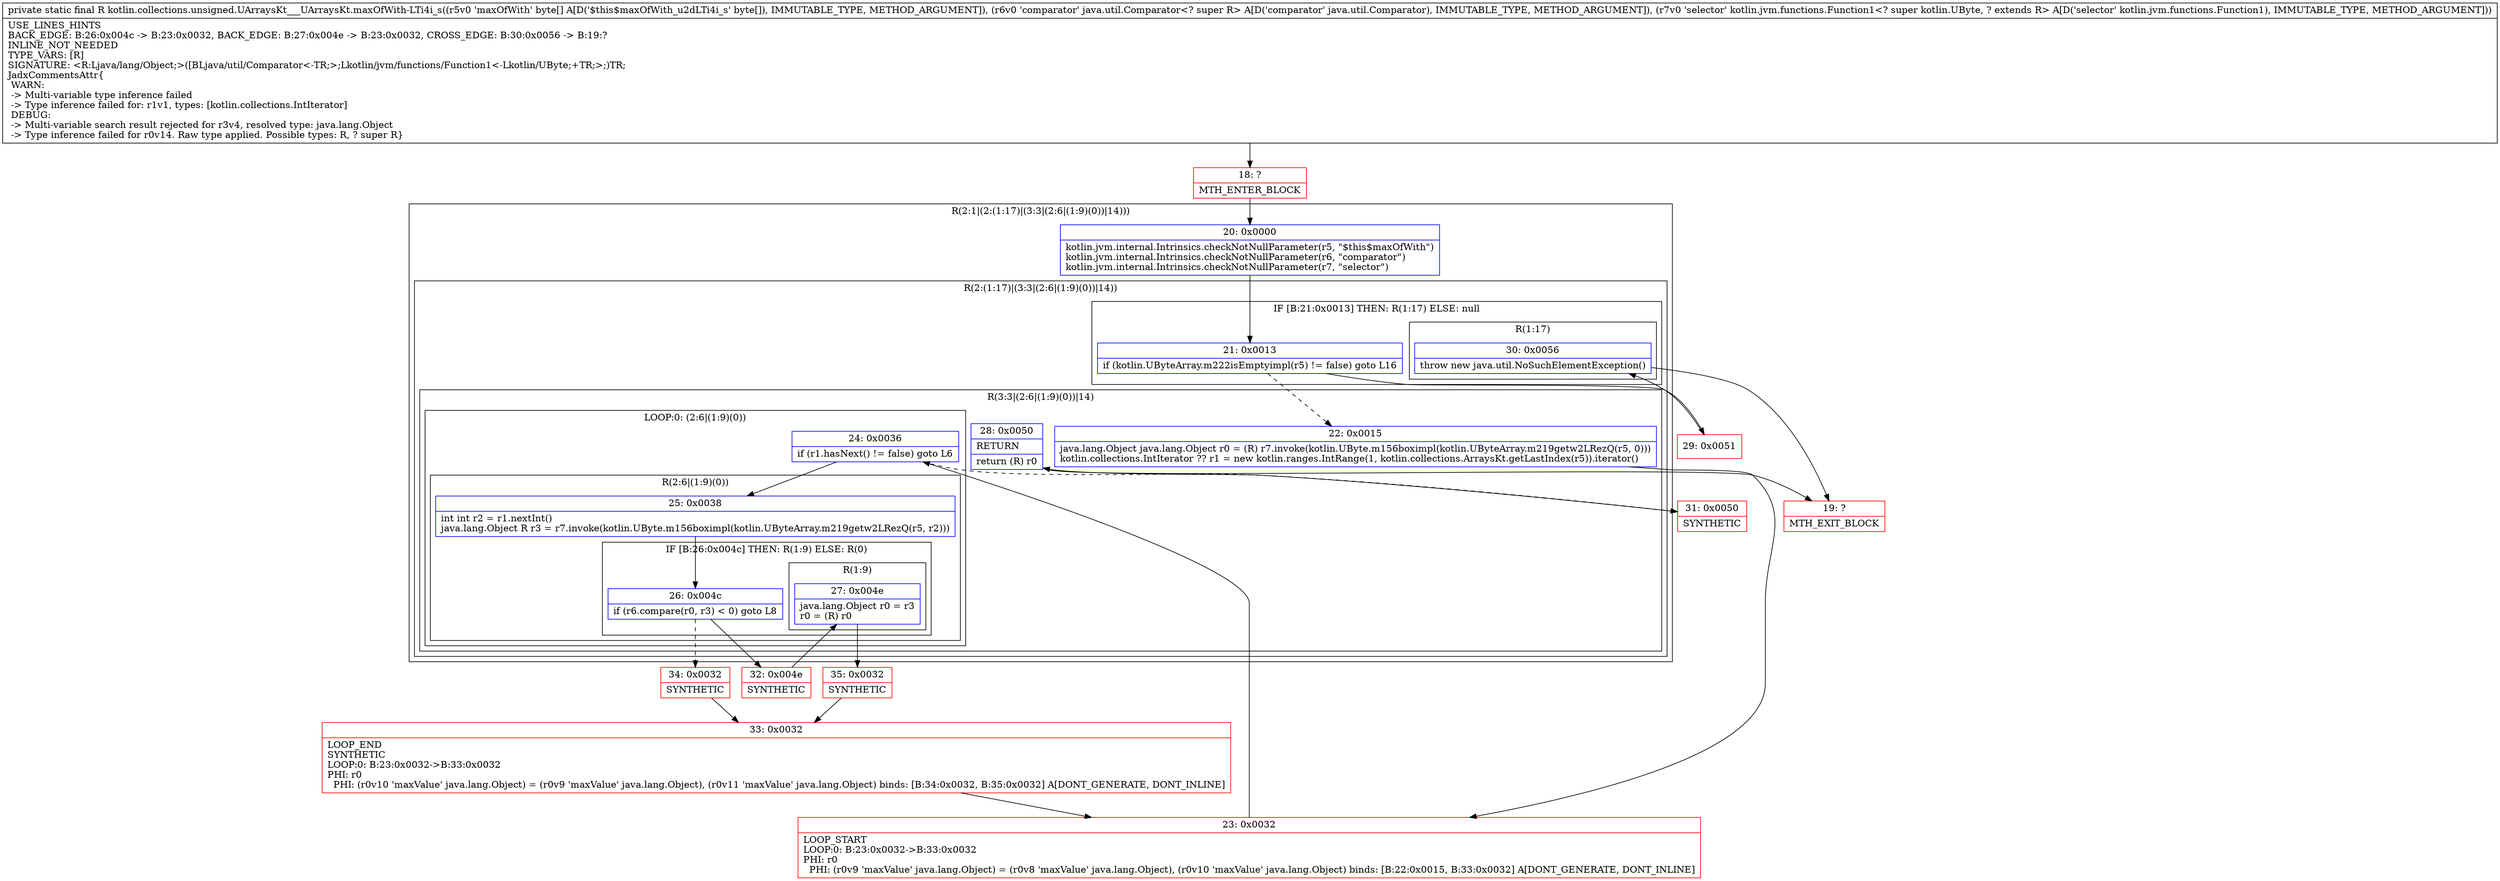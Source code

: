 digraph "CFG forkotlin.collections.unsigned.UArraysKt___UArraysKt.maxOfWith\-LTi4i_s([BLjava\/util\/Comparator;Lkotlin\/jvm\/functions\/Function1;)Ljava\/lang\/Object;" {
subgraph cluster_Region_1088809853 {
label = "R(2:1|(2:(1:17)|(3:3|(2:6|(1:9)(0))|14)))";
node [shape=record,color=blue];
Node_20 [shape=record,label="{20\:\ 0x0000|kotlin.jvm.internal.Intrinsics.checkNotNullParameter(r5, \"$this$maxOfWith\")\lkotlin.jvm.internal.Intrinsics.checkNotNullParameter(r6, \"comparator\")\lkotlin.jvm.internal.Intrinsics.checkNotNullParameter(r7, \"selector\")\l}"];
subgraph cluster_Region_736313719 {
label = "R(2:(1:17)|(3:3|(2:6|(1:9)(0))|14))";
node [shape=record,color=blue];
subgraph cluster_IfRegion_1806521034 {
label = "IF [B:21:0x0013] THEN: R(1:17) ELSE: null";
node [shape=record,color=blue];
Node_21 [shape=record,label="{21\:\ 0x0013|if (kotlin.UByteArray.m222isEmptyimpl(r5) != false) goto L16\l}"];
subgraph cluster_Region_2094375618 {
label = "R(1:17)";
node [shape=record,color=blue];
Node_30 [shape=record,label="{30\:\ 0x0056|throw new java.util.NoSuchElementException()\l}"];
}
}
subgraph cluster_Region_1270487008 {
label = "R(3:3|(2:6|(1:9)(0))|14)";
node [shape=record,color=blue];
Node_22 [shape=record,label="{22\:\ 0x0015|java.lang.Object java.lang.Object r0 = (R) r7.invoke(kotlin.UByte.m156boximpl(kotlin.UByteArray.m219getw2LRezQ(r5, 0)))\lkotlin.collections.IntIterator ?? r1 = new kotlin.ranges.IntRange(1, kotlin.collections.ArraysKt.getLastIndex(r5)).iterator()\l}"];
subgraph cluster_LoopRegion_1404770405 {
label = "LOOP:0: (2:6|(1:9)(0))";
node [shape=record,color=blue];
Node_24 [shape=record,label="{24\:\ 0x0036|if (r1.hasNext() != false) goto L6\l}"];
subgraph cluster_Region_1210388709 {
label = "R(2:6|(1:9)(0))";
node [shape=record,color=blue];
Node_25 [shape=record,label="{25\:\ 0x0038|int int r2 = r1.nextInt()\ljava.lang.Object R r3 = r7.invoke(kotlin.UByte.m156boximpl(kotlin.UByteArray.m219getw2LRezQ(r5, r2)))\l}"];
subgraph cluster_IfRegion_1722115166 {
label = "IF [B:26:0x004c] THEN: R(1:9) ELSE: R(0)";
node [shape=record,color=blue];
Node_26 [shape=record,label="{26\:\ 0x004c|if (r6.compare(r0, r3) \< 0) goto L8\l}"];
subgraph cluster_Region_630021029 {
label = "R(1:9)";
node [shape=record,color=blue];
Node_27 [shape=record,label="{27\:\ 0x004e|java.lang.Object r0 = r3\lr0 = (R) r0\l}"];
}
subgraph cluster_Region_327417894 {
label = "R(0)";
node [shape=record,color=blue];
}
}
}
}
Node_28 [shape=record,label="{28\:\ 0x0050|RETURN\l|return (R) r0\l}"];
}
}
}
Node_18 [shape=record,color=red,label="{18\:\ ?|MTH_ENTER_BLOCK\l}"];
Node_23 [shape=record,color=red,label="{23\:\ 0x0032|LOOP_START\lLOOP:0: B:23:0x0032\-\>B:33:0x0032\lPHI: r0 \l  PHI: (r0v9 'maxValue' java.lang.Object) = (r0v8 'maxValue' java.lang.Object), (r0v10 'maxValue' java.lang.Object) binds: [B:22:0x0015, B:33:0x0032] A[DONT_GENERATE, DONT_INLINE]\l}"];
Node_32 [shape=record,color=red,label="{32\:\ 0x004e|SYNTHETIC\l}"];
Node_35 [shape=record,color=red,label="{35\:\ 0x0032|SYNTHETIC\l}"];
Node_33 [shape=record,color=red,label="{33\:\ 0x0032|LOOP_END\lSYNTHETIC\lLOOP:0: B:23:0x0032\-\>B:33:0x0032\lPHI: r0 \l  PHI: (r0v10 'maxValue' java.lang.Object) = (r0v9 'maxValue' java.lang.Object), (r0v11 'maxValue' java.lang.Object) binds: [B:34:0x0032, B:35:0x0032] A[DONT_GENERATE, DONT_INLINE]\l}"];
Node_34 [shape=record,color=red,label="{34\:\ 0x0032|SYNTHETIC\l}"];
Node_31 [shape=record,color=red,label="{31\:\ 0x0050|SYNTHETIC\l}"];
Node_19 [shape=record,color=red,label="{19\:\ ?|MTH_EXIT_BLOCK\l}"];
Node_29 [shape=record,color=red,label="{29\:\ 0x0051}"];
MethodNode[shape=record,label="{private static final R kotlin.collections.unsigned.UArraysKt___UArraysKt.maxOfWith\-LTi4i_s((r5v0 'maxOfWith' byte[] A[D('$this$maxOfWith_u2dLTi4i_s' byte[]), IMMUTABLE_TYPE, METHOD_ARGUMENT]), (r6v0 'comparator' java.util.Comparator\<? super R\> A[D('comparator' java.util.Comparator), IMMUTABLE_TYPE, METHOD_ARGUMENT]), (r7v0 'selector' kotlin.jvm.functions.Function1\<? super kotlin.UByte, ? extends R\> A[D('selector' kotlin.jvm.functions.Function1), IMMUTABLE_TYPE, METHOD_ARGUMENT]))  | USE_LINES_HINTS\lBACK_EDGE: B:26:0x004c \-\> B:23:0x0032, BACK_EDGE: B:27:0x004e \-\> B:23:0x0032, CROSS_EDGE: B:30:0x0056 \-\> B:19:?\lINLINE_NOT_NEEDED\lTYPE_VARS: [R]\lSIGNATURE: \<R:Ljava\/lang\/Object;\>([BLjava\/util\/Comparator\<\-TR;\>;Lkotlin\/jvm\/functions\/Function1\<\-Lkotlin\/UByte;+TR;\>;)TR;\lJadxCommentsAttr\{\l WARN: \l \-\> Multi\-variable type inference failed\l \-\> Type inference failed for: r1v1, types: [kotlin.collections.IntIterator]\l DEBUG: \l \-\> Multi\-variable search result rejected for r3v4, resolved type: java.lang.Object\l \-\> Type inference failed for r0v14. Raw type applied. Possible types: R, ? super R\}\l}"];
MethodNode -> Node_18;Node_20 -> Node_21;
Node_21 -> Node_22[style=dashed];
Node_21 -> Node_29;
Node_30 -> Node_19;
Node_22 -> Node_23;
Node_24 -> Node_25;
Node_24 -> Node_31[style=dashed];
Node_25 -> Node_26;
Node_26 -> Node_32;
Node_26 -> Node_34[style=dashed];
Node_27 -> Node_35;
Node_28 -> Node_19;
Node_18 -> Node_20;
Node_23 -> Node_24;
Node_32 -> Node_27;
Node_35 -> Node_33;
Node_33 -> Node_23;
Node_34 -> Node_33;
Node_31 -> Node_28;
Node_29 -> Node_30;
}

